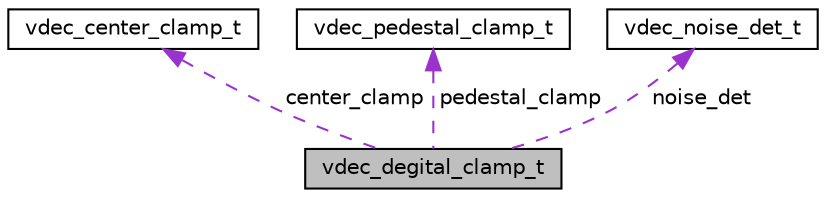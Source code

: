 digraph "vdec_degital_clamp_t"
{
 // LATEX_PDF_SIZE
  edge [fontname="Helvetica",fontsize="10",labelfontname="Helvetica",labelfontsize="10"];
  node [fontname="Helvetica",fontsize="10",shape=record];
  Node1 [label="vdec_degital_clamp_t",height=0.2,width=0.4,color="black", fillcolor="grey75", style="filled", fontcolor="black",tooltip=" "];
  Node2 -> Node1 [dir="back",color="darkorchid3",fontsize="10",style="dashed",label=" center_clamp" ,fontname="Helvetica"];
  Node2 [label="vdec_center_clamp_t",height=0.2,width=0.4,color="black", fillcolor="white", style="filled",URL="$d7/db6/structvdec__center__clamp__t.html",tooltip=" "];
  Node3 -> Node1 [dir="back",color="darkorchid3",fontsize="10",style="dashed",label=" pedestal_clamp" ,fontname="Helvetica"];
  Node3 [label="vdec_pedestal_clamp_t",height=0.2,width=0.4,color="black", fillcolor="white", style="filled",URL="$db/d26/structvdec__pedestal__clamp__t.html",tooltip=" "];
  Node4 -> Node1 [dir="back",color="darkorchid3",fontsize="10",style="dashed",label=" noise_det" ,fontname="Helvetica"];
  Node4 [label="vdec_noise_det_t",height=0.2,width=0.4,color="black", fillcolor="white", style="filled",URL="$d2/d72/structvdec__noise__det__t.html",tooltip=" "];
}

